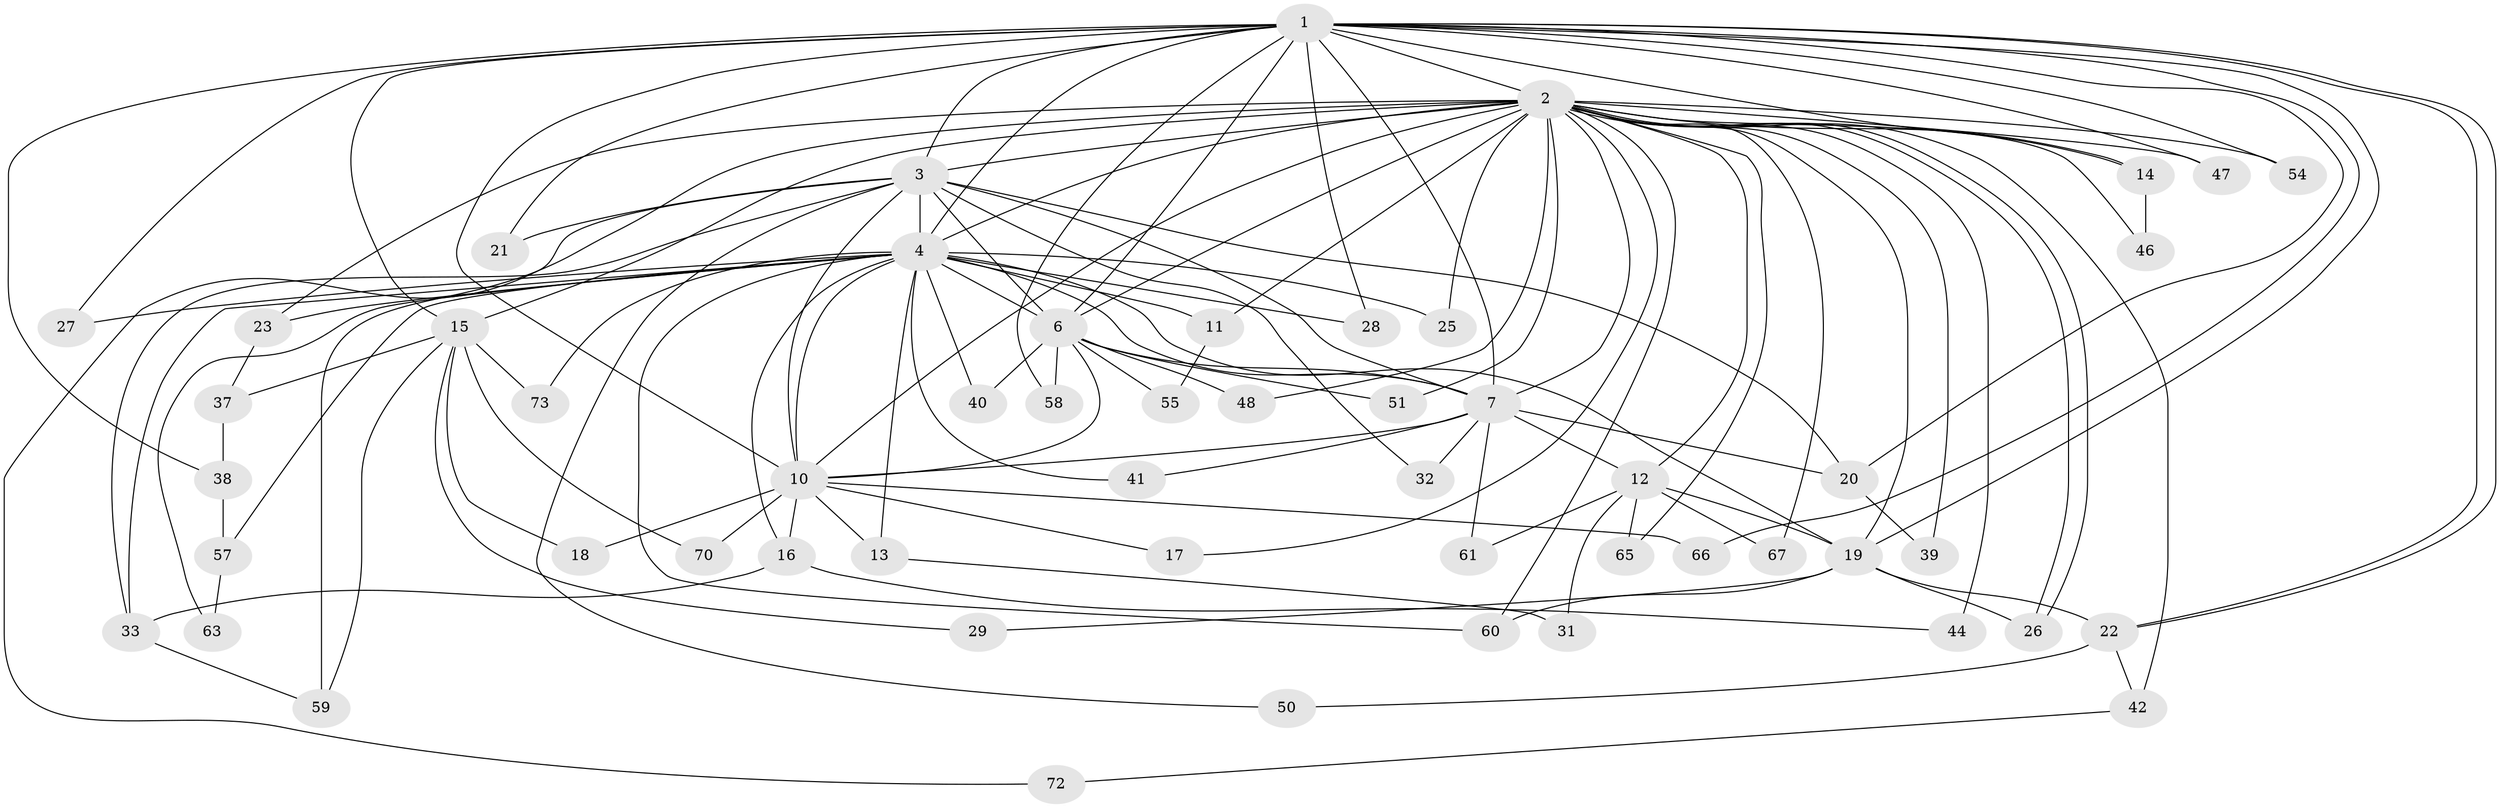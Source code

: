 // Generated by graph-tools (version 1.1) at 2025/23/03/03/25 07:23:36]
// undirected, 54 vertices, 123 edges
graph export_dot {
graph [start="1"]
  node [color=gray90,style=filled];
  1 [super="+9"];
  2 [super="+8"];
  3 [super="+52"];
  4 [super="+5"];
  6 [super="+24"];
  7 [super="+36"];
  10 [super="+35"];
  11 [super="+62"];
  12 [super="+45"];
  13;
  14 [super="+74"];
  15 [super="+69"];
  16;
  17;
  18;
  19 [super="+34"];
  20 [super="+49"];
  21;
  22 [super="+53"];
  23;
  25;
  26 [super="+30"];
  27;
  28;
  29;
  31;
  32;
  33 [super="+43"];
  37;
  38;
  39;
  40;
  41;
  42 [super="+71"];
  44 [super="+68"];
  46;
  47;
  48 [super="+64"];
  50;
  51;
  54 [super="+56"];
  55;
  57;
  58;
  59;
  60 [super="+75"];
  61;
  63;
  65;
  66;
  67;
  70;
  72;
  73;
  1 -- 2 [weight=4];
  1 -- 3 [weight=2];
  1 -- 4 [weight=4];
  1 -- 6 [weight=2];
  1 -- 7 [weight=3];
  1 -- 10 [weight=2];
  1 -- 14;
  1 -- 22;
  1 -- 22;
  1 -- 66;
  1 -- 20;
  1 -- 15;
  1 -- 19;
  1 -- 21;
  1 -- 27;
  1 -- 28;
  1 -- 38;
  1 -- 47;
  1 -- 54;
  1 -- 58;
  2 -- 3 [weight=2];
  2 -- 4 [weight=4];
  2 -- 6 [weight=2];
  2 -- 7 [weight=2];
  2 -- 10 [weight=2];
  2 -- 11 [weight=2];
  2 -- 14 [weight=2];
  2 -- 15;
  2 -- 25;
  2 -- 26;
  2 -- 26;
  2 -- 42 [weight=2];
  2 -- 44 [weight=2];
  2 -- 46;
  2 -- 47;
  2 -- 48 [weight=2];
  2 -- 54 [weight=2];
  2 -- 60;
  2 -- 65;
  2 -- 67;
  2 -- 12;
  2 -- 17;
  2 -- 23;
  2 -- 39;
  2 -- 51;
  2 -- 59;
  2 -- 19;
  3 -- 4 [weight=3];
  3 -- 6;
  3 -- 7;
  3 -- 10 [weight=2];
  3 -- 20;
  3 -- 21;
  3 -- 32;
  3 -- 50;
  3 -- 72;
  3 -- 33;
  4 -- 6 [weight=2];
  4 -- 7 [weight=2];
  4 -- 10 [weight=2];
  4 -- 16;
  4 -- 23;
  4 -- 25;
  4 -- 27;
  4 -- 28;
  4 -- 41;
  4 -- 63;
  4 -- 73;
  4 -- 33;
  4 -- 40;
  4 -- 13;
  4 -- 19;
  4 -- 57;
  4 -- 11;
  4 -- 60;
  6 -- 7 [weight=2];
  6 -- 10;
  6 -- 40;
  6 -- 48;
  6 -- 51;
  6 -- 55;
  6 -- 58;
  7 -- 10;
  7 -- 12;
  7 -- 20;
  7 -- 32;
  7 -- 41;
  7 -- 61;
  10 -- 13;
  10 -- 16;
  10 -- 17;
  10 -- 18;
  10 -- 66;
  10 -- 70;
  11 -- 55;
  12 -- 31;
  12 -- 65;
  12 -- 67;
  12 -- 19;
  12 -- 61;
  13 -- 31;
  14 -- 46;
  15 -- 18;
  15 -- 29;
  15 -- 37;
  15 -- 70;
  15 -- 73;
  15 -- 59;
  16 -- 33;
  16 -- 44;
  19 -- 29;
  19 -- 60;
  19 -- 22;
  19 -- 26;
  20 -- 39;
  22 -- 42;
  22 -- 50;
  23 -- 37;
  33 -- 59;
  37 -- 38;
  38 -- 57;
  42 -- 72;
  57 -- 63;
}
